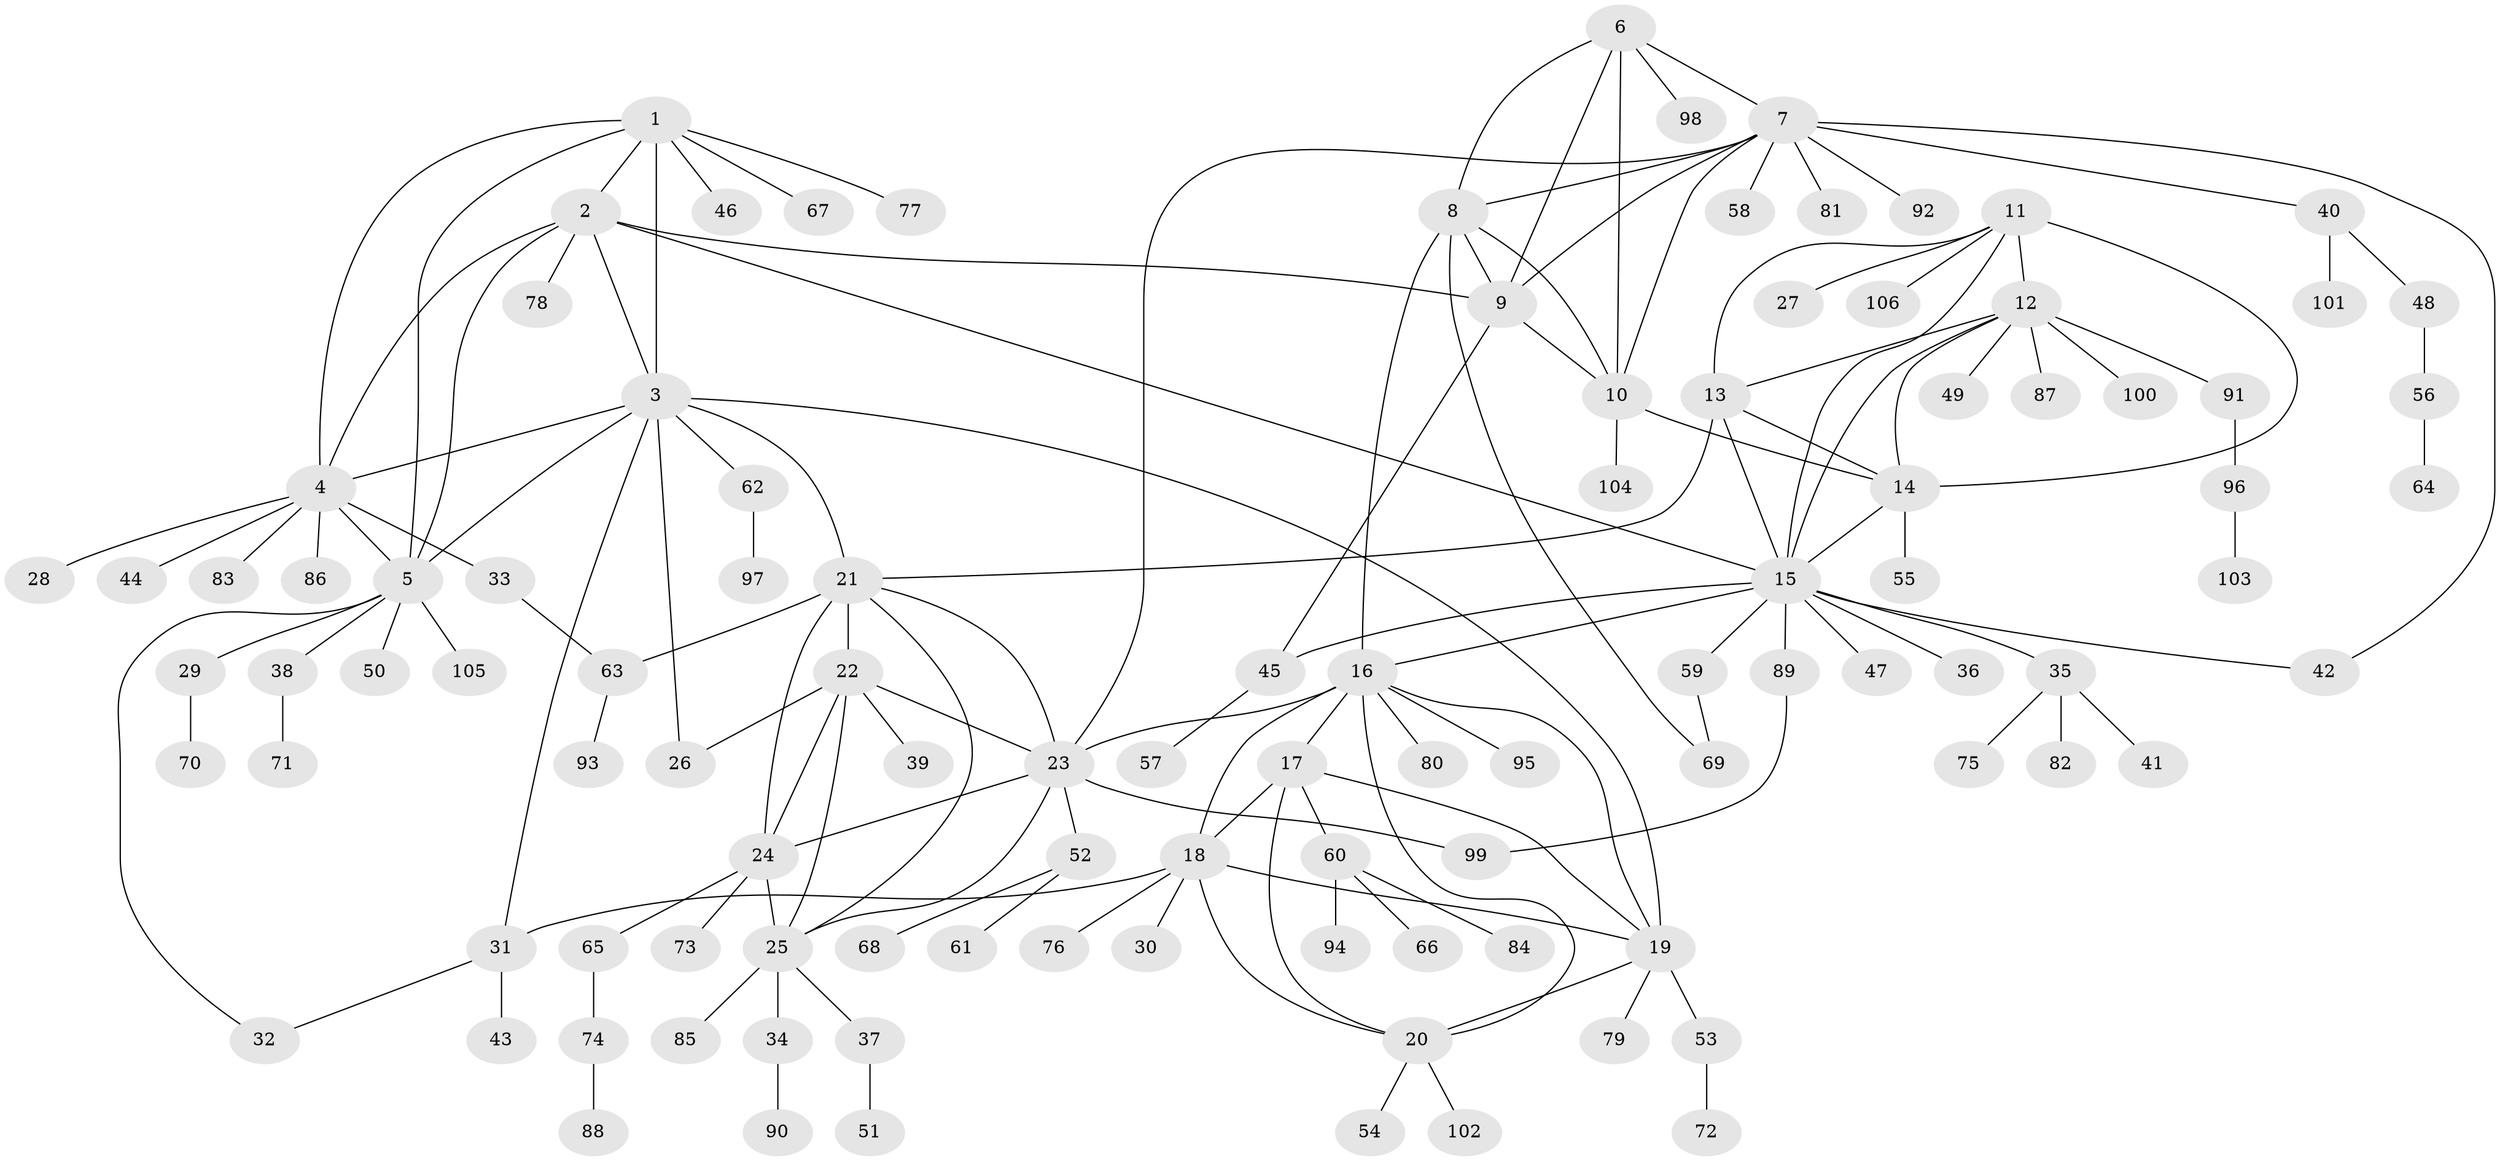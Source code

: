 // Generated by graph-tools (version 1.1) at 2025/37/03/09/25 02:37:22]
// undirected, 106 vertices, 149 edges
graph export_dot {
graph [start="1"]
  node [color=gray90,style=filled];
  1;
  2;
  3;
  4;
  5;
  6;
  7;
  8;
  9;
  10;
  11;
  12;
  13;
  14;
  15;
  16;
  17;
  18;
  19;
  20;
  21;
  22;
  23;
  24;
  25;
  26;
  27;
  28;
  29;
  30;
  31;
  32;
  33;
  34;
  35;
  36;
  37;
  38;
  39;
  40;
  41;
  42;
  43;
  44;
  45;
  46;
  47;
  48;
  49;
  50;
  51;
  52;
  53;
  54;
  55;
  56;
  57;
  58;
  59;
  60;
  61;
  62;
  63;
  64;
  65;
  66;
  67;
  68;
  69;
  70;
  71;
  72;
  73;
  74;
  75;
  76;
  77;
  78;
  79;
  80;
  81;
  82;
  83;
  84;
  85;
  86;
  87;
  88;
  89;
  90;
  91;
  92;
  93;
  94;
  95;
  96;
  97;
  98;
  99;
  100;
  101;
  102;
  103;
  104;
  105;
  106;
  1 -- 2;
  1 -- 3;
  1 -- 4;
  1 -- 5;
  1 -- 46;
  1 -- 67;
  1 -- 77;
  2 -- 3;
  2 -- 4;
  2 -- 5;
  2 -- 9;
  2 -- 15;
  2 -- 78;
  3 -- 4;
  3 -- 5;
  3 -- 19;
  3 -- 21;
  3 -- 26;
  3 -- 31;
  3 -- 62;
  4 -- 5;
  4 -- 28;
  4 -- 33;
  4 -- 44;
  4 -- 83;
  4 -- 86;
  5 -- 29;
  5 -- 32;
  5 -- 38;
  5 -- 50;
  5 -- 105;
  6 -- 7;
  6 -- 8;
  6 -- 9;
  6 -- 10;
  6 -- 98;
  7 -- 8;
  7 -- 9;
  7 -- 10;
  7 -- 23;
  7 -- 40;
  7 -- 42;
  7 -- 58;
  7 -- 81;
  7 -- 92;
  8 -- 9;
  8 -- 10;
  8 -- 16;
  8 -- 69;
  9 -- 10;
  9 -- 45;
  10 -- 14;
  10 -- 104;
  11 -- 12;
  11 -- 13;
  11 -- 14;
  11 -- 15;
  11 -- 27;
  11 -- 106;
  12 -- 13;
  12 -- 14;
  12 -- 15;
  12 -- 49;
  12 -- 87;
  12 -- 91;
  12 -- 100;
  13 -- 14;
  13 -- 15;
  13 -- 21;
  14 -- 15;
  14 -- 55;
  15 -- 16;
  15 -- 35;
  15 -- 36;
  15 -- 42;
  15 -- 45;
  15 -- 47;
  15 -- 59;
  15 -- 89;
  16 -- 17;
  16 -- 18;
  16 -- 19;
  16 -- 20;
  16 -- 23;
  16 -- 80;
  16 -- 95;
  17 -- 18;
  17 -- 19;
  17 -- 20;
  17 -- 60;
  18 -- 19;
  18 -- 20;
  18 -- 30;
  18 -- 31;
  18 -- 76;
  19 -- 20;
  19 -- 53;
  19 -- 79;
  20 -- 54;
  20 -- 102;
  21 -- 22;
  21 -- 23;
  21 -- 24;
  21 -- 25;
  21 -- 63;
  22 -- 23;
  22 -- 24;
  22 -- 25;
  22 -- 26;
  22 -- 39;
  23 -- 24;
  23 -- 25;
  23 -- 52;
  23 -- 99;
  24 -- 25;
  24 -- 65;
  24 -- 73;
  25 -- 34;
  25 -- 37;
  25 -- 85;
  29 -- 70;
  31 -- 32;
  31 -- 43;
  33 -- 63;
  34 -- 90;
  35 -- 41;
  35 -- 75;
  35 -- 82;
  37 -- 51;
  38 -- 71;
  40 -- 48;
  40 -- 101;
  45 -- 57;
  48 -- 56;
  52 -- 61;
  52 -- 68;
  53 -- 72;
  56 -- 64;
  59 -- 69;
  60 -- 66;
  60 -- 84;
  60 -- 94;
  62 -- 97;
  63 -- 93;
  65 -- 74;
  74 -- 88;
  89 -- 99;
  91 -- 96;
  96 -- 103;
}
